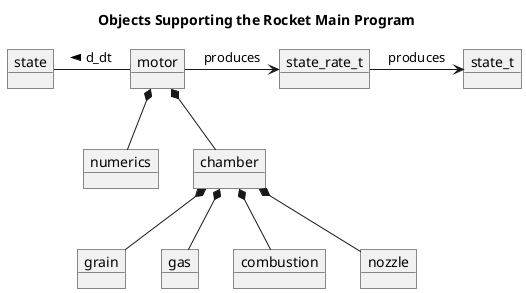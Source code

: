 @startuml
Title Objects Supporting the Rocket Main Program

  object motor
  object numerics
  object chamber
  object grain
  object gas
  object combustion
  object nozzle
  object state
  object state_t
  object state_rate_t

  motor -left- state : d_dt >
  motor -right-> state_rate_t : produces
  state_rate_t -> state_t : produces
  motor *-- numerics
  motor *-- chamber

  chamber *-- grain
  chamber *-- gas
  chamber *-- combustion
  chamber *-- nozzle

@enduml
